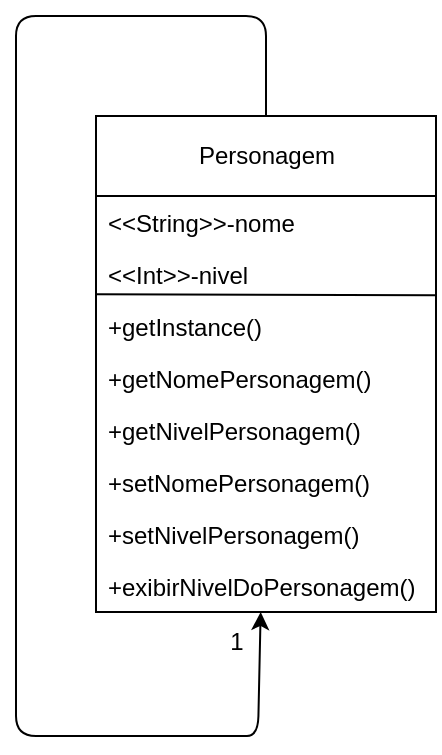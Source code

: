 <mxfile>
    <diagram id="AckWVkv7vSUHQbBfOIUr" name="Page-1">
        <mxGraphModel dx="463" dy="400" grid="1" gridSize="10" guides="1" tooltips="1" connect="1" arrows="1" fold="1" page="1" pageScale="1" pageWidth="850" pageHeight="1100" math="0" shadow="0">
            <root>
                <mxCell id="0"/>
                <mxCell id="1" parent="0"/>
                <mxCell id="2" value="Personagem" style="swimlane;fontStyle=0;childLayout=stackLayout;horizontal=1;startSize=40;fillColor=none;horizontalStack=0;resizeParent=1;resizeParentMax=0;resizeLast=0;collapsible=1;marginBottom=0;html=1;" vertex="1" parent="1">
                    <mxGeometry x="220" y="190" width="170" height="248" as="geometry"/>
                </mxCell>
                <mxCell id="3" value="&amp;lt;&amp;lt;String&amp;gt;&amp;gt;-nome" style="text;strokeColor=none;fillColor=none;align=left;verticalAlign=top;spacingLeft=4;spacingRight=4;overflow=hidden;rotatable=0;points=[[0,0.5],[1,0.5]];portConstraint=eastwest;whiteSpace=wrap;html=1;" vertex="1" parent="2">
                    <mxGeometry y="40" width="170" height="26" as="geometry"/>
                </mxCell>
                <mxCell id="4" value="&amp;lt;&amp;lt;Int&amp;gt;&amp;gt;-nivel" style="text;strokeColor=none;fillColor=none;align=left;verticalAlign=top;spacingLeft=4;spacingRight=4;overflow=hidden;rotatable=0;points=[[0,0.5],[1,0.5]];portConstraint=eastwest;whiteSpace=wrap;html=1;" vertex="1" parent="2">
                    <mxGeometry y="66" width="170" height="26" as="geometry"/>
                </mxCell>
                <mxCell id="8" value="" style="endArrow=none;html=1;entryX=1.002;entryY=0.907;entryDx=0;entryDy=0;entryPerimeter=0;exitX=0.002;exitY=0.888;exitDx=0;exitDy=0;exitPerimeter=0;" edge="1" parent="2" source="4" target="4">
                    <mxGeometry width="50" height="50" relative="1" as="geometry">
                        <mxPoint y="92" as="sourcePoint"/>
                        <mxPoint x="140" y="92" as="targetPoint"/>
                    </mxGeometry>
                </mxCell>
                <mxCell id="5" value="+getInstance()" style="text;strokeColor=none;fillColor=none;align=left;verticalAlign=top;spacingLeft=4;spacingRight=4;overflow=hidden;rotatable=0;points=[[0,0.5],[1,0.5]];portConstraint=eastwest;whiteSpace=wrap;html=1;" vertex="1" parent="2">
                    <mxGeometry y="92" width="170" height="26" as="geometry"/>
                </mxCell>
                <mxCell id="7" value="+getNomePersonagem()" style="text;strokeColor=none;fillColor=none;align=left;verticalAlign=top;spacingLeft=4;spacingRight=4;overflow=hidden;rotatable=0;points=[[0,0.5],[1,0.5]];portConstraint=eastwest;whiteSpace=wrap;html=1;" vertex="1" parent="2">
                    <mxGeometry y="118" width="170" height="26" as="geometry"/>
                </mxCell>
                <mxCell id="6" value="+getNivelPersonagem()" style="text;strokeColor=none;fillColor=none;align=left;verticalAlign=top;spacingLeft=4;spacingRight=4;overflow=hidden;rotatable=0;points=[[0,0.5],[1,0.5]];portConstraint=eastwest;whiteSpace=wrap;html=1;" vertex="1" parent="2">
                    <mxGeometry y="144" width="170" height="26" as="geometry"/>
                </mxCell>
                <mxCell id="10" value="+setNomePersonagem()" style="text;strokeColor=none;fillColor=none;align=left;verticalAlign=top;spacingLeft=4;spacingRight=4;overflow=hidden;rotatable=0;points=[[0,0.5],[1,0.5]];portConstraint=eastwest;whiteSpace=wrap;html=1;" vertex="1" parent="2">
                    <mxGeometry y="170" width="170" height="26" as="geometry"/>
                </mxCell>
                <mxCell id="9" value="+setNivelPersonagem()" style="text;strokeColor=none;fillColor=none;align=left;verticalAlign=top;spacingLeft=4;spacingRight=4;overflow=hidden;rotatable=0;points=[[0,0.5],[1,0.5]];portConstraint=eastwest;whiteSpace=wrap;html=1;" vertex="1" parent="2">
                    <mxGeometry y="196" width="170" height="26" as="geometry"/>
                </mxCell>
                <mxCell id="11" value="+exibirNivelDoPersonagem()" style="text;strokeColor=none;fillColor=none;align=left;verticalAlign=top;spacingLeft=4;spacingRight=4;overflow=hidden;rotatable=0;points=[[0,0.5],[1,0.5]];portConstraint=eastwest;whiteSpace=wrap;html=1;" vertex="1" parent="2">
                    <mxGeometry y="222" width="170" height="26" as="geometry"/>
                </mxCell>
                <mxCell id="15" value="" style="endArrow=classic;html=1;exitX=0.5;exitY=0;exitDx=0;exitDy=0;" edge="1" parent="1" source="2" target="2">
                    <mxGeometry width="50" height="50" relative="1" as="geometry">
                        <mxPoint x="280" y="180" as="sourcePoint"/>
                        <mxPoint x="390" y="490" as="targetPoint"/>
                        <Array as="points">
                            <mxPoint x="305" y="140"/>
                            <mxPoint x="180" y="140"/>
                            <mxPoint x="180" y="500"/>
                            <mxPoint x="240" y="500"/>
                            <mxPoint x="280" y="500"/>
                            <mxPoint x="301" y="500"/>
                        </Array>
                    </mxGeometry>
                </mxCell>
                <mxCell id="16" value="1" style="text;html=1;align=center;verticalAlign=middle;resizable=0;points=[];autosize=1;strokeColor=none;fillColor=none;" vertex="1" parent="1">
                    <mxGeometry x="275" y="438" width="30" height="30" as="geometry"/>
                </mxCell>
            </root>
        </mxGraphModel>
    </diagram>
</mxfile>